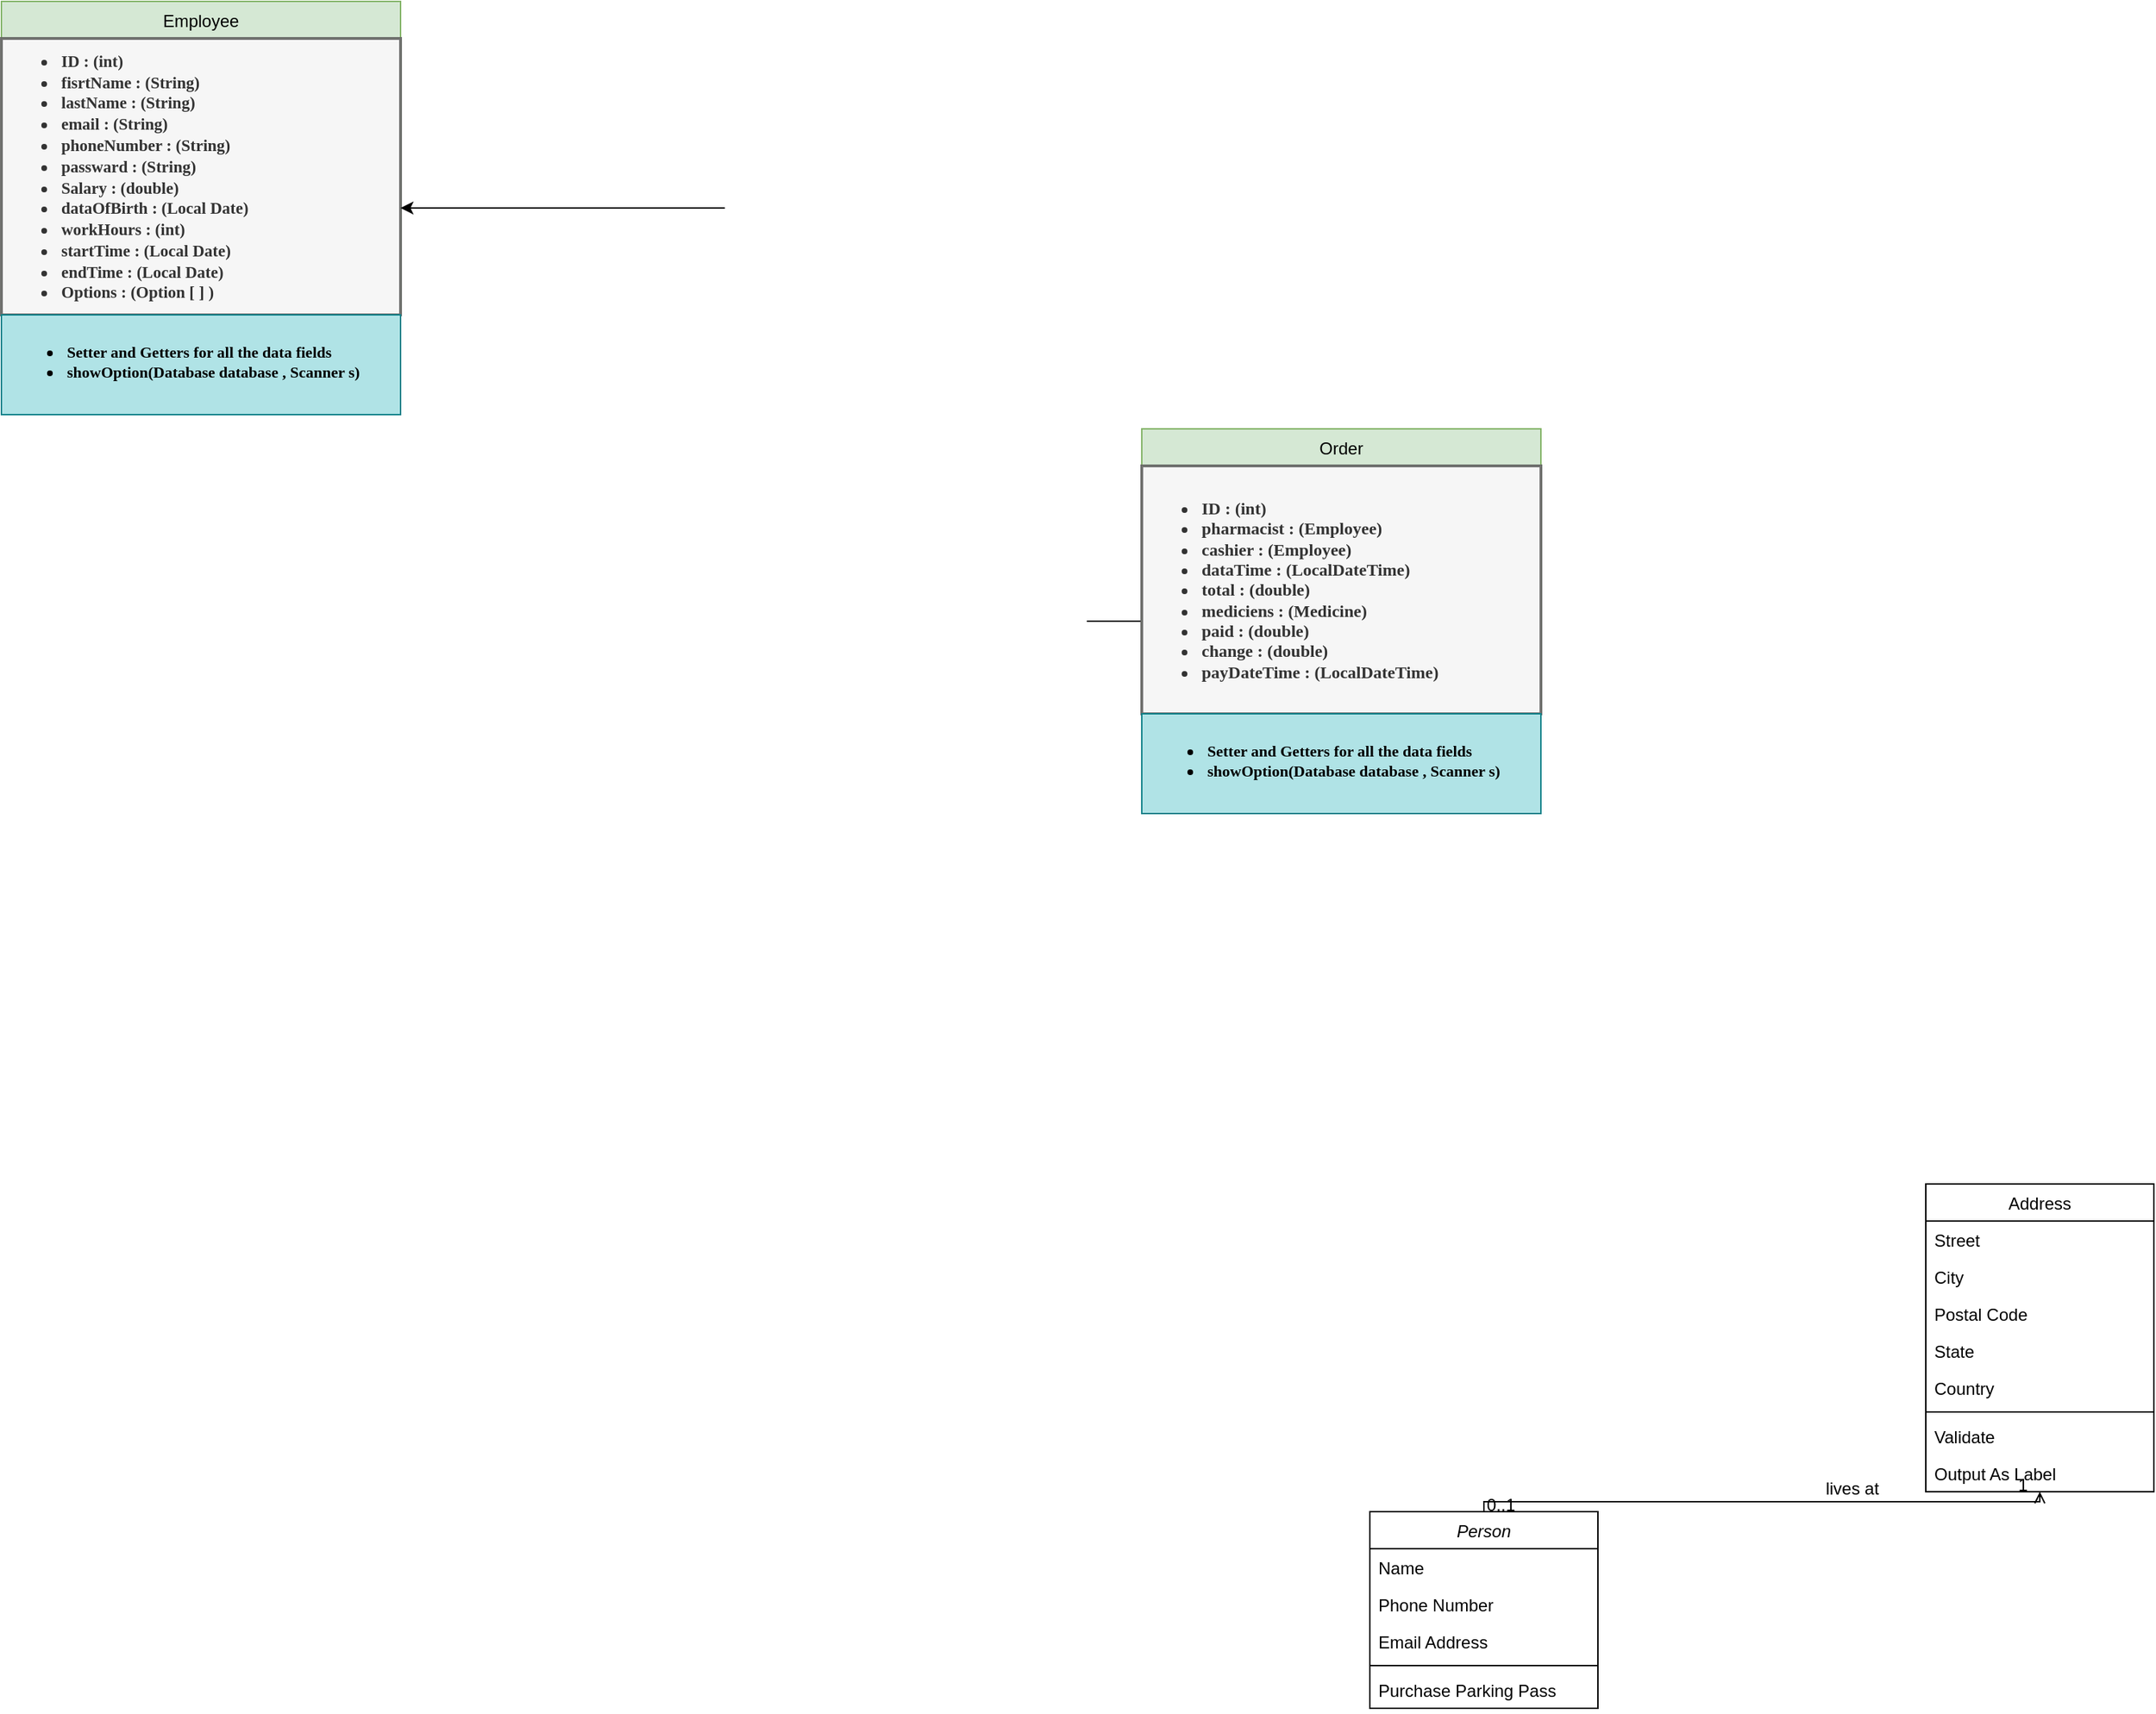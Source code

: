 <mxfile version="26.2.15">
  <diagram id="C5RBs43oDa-KdzZeNtuy" name="Page-1">
    <mxGraphModel dx="2316" dy="2063" grid="1" gridSize="10" guides="1" tooltips="1" connect="1" arrows="1" fold="1" page="1" pageScale="1" pageWidth="827" pageHeight="1169" math="0" shadow="0">
      <root>
        <mxCell id="WIyWlLk6GJQsqaUBKTNV-0" />
        <mxCell id="WIyWlLk6GJQsqaUBKTNV-1" parent="WIyWlLk6GJQsqaUBKTNV-0" />
        <mxCell id="zkfFHV4jXpPFQw0GAbJ--0" value="Person" style="swimlane;fontStyle=2;align=center;verticalAlign=top;childLayout=stackLayout;horizontal=1;startSize=26;horizontalStack=0;resizeParent=1;resizeLast=0;collapsible=1;marginBottom=0;rounded=0;shadow=0;strokeWidth=1;" parent="WIyWlLk6GJQsqaUBKTNV-1" vertex="1">
          <mxGeometry x="210" y="-40" width="160" height="138" as="geometry">
            <mxRectangle x="230" y="140" width="160" height="26" as="alternateBounds" />
          </mxGeometry>
        </mxCell>
        <mxCell id="zkfFHV4jXpPFQw0GAbJ--1" value="Name" style="text;align=left;verticalAlign=top;spacingLeft=4;spacingRight=4;overflow=hidden;rotatable=0;points=[[0,0.5],[1,0.5]];portConstraint=eastwest;" parent="zkfFHV4jXpPFQw0GAbJ--0" vertex="1">
          <mxGeometry y="26" width="160" height="26" as="geometry" />
        </mxCell>
        <mxCell id="zkfFHV4jXpPFQw0GAbJ--2" value="Phone Number" style="text;align=left;verticalAlign=top;spacingLeft=4;spacingRight=4;overflow=hidden;rotatable=0;points=[[0,0.5],[1,0.5]];portConstraint=eastwest;rounded=0;shadow=0;html=0;" parent="zkfFHV4jXpPFQw0GAbJ--0" vertex="1">
          <mxGeometry y="52" width="160" height="26" as="geometry" />
        </mxCell>
        <mxCell id="zkfFHV4jXpPFQw0GAbJ--3" value="Email Address" style="text;align=left;verticalAlign=top;spacingLeft=4;spacingRight=4;overflow=hidden;rotatable=0;points=[[0,0.5],[1,0.5]];portConstraint=eastwest;rounded=0;shadow=0;html=0;" parent="zkfFHV4jXpPFQw0GAbJ--0" vertex="1">
          <mxGeometry y="78" width="160" height="26" as="geometry" />
        </mxCell>
        <mxCell id="zkfFHV4jXpPFQw0GAbJ--4" value="" style="line;html=1;strokeWidth=1;align=left;verticalAlign=middle;spacingTop=-1;spacingLeft=3;spacingRight=3;rotatable=0;labelPosition=right;points=[];portConstraint=eastwest;" parent="zkfFHV4jXpPFQw0GAbJ--0" vertex="1">
          <mxGeometry y="104" width="160" height="8" as="geometry" />
        </mxCell>
        <mxCell id="zkfFHV4jXpPFQw0GAbJ--5" value="Purchase Parking Pass" style="text;align=left;verticalAlign=top;spacingLeft=4;spacingRight=4;overflow=hidden;rotatable=0;points=[[0,0.5],[1,0.5]];portConstraint=eastwest;" parent="zkfFHV4jXpPFQw0GAbJ--0" vertex="1">
          <mxGeometry y="112" width="160" height="26" as="geometry" />
        </mxCell>
        <mxCell id="zkfFHV4jXpPFQw0GAbJ--6" value="Employee&#xa;" style="swimlane;fontStyle=0;align=center;verticalAlign=top;childLayout=stackLayout;horizontal=1;startSize=26;horizontalStack=0;resizeParent=1;resizeLast=0;collapsible=1;marginBottom=0;rounded=0;shadow=0;strokeWidth=1;fillColor=#d5e8d4;strokeColor=#82b366;" parent="WIyWlLk6GJQsqaUBKTNV-1" vertex="1">
          <mxGeometry x="-750" y="-1100" width="280" height="290" as="geometry">
            <mxRectangle x="80" y="300" width="160" height="26" as="alternateBounds" />
          </mxGeometry>
        </mxCell>
        <mxCell id="WgGUt43hXaZNzCQ49IRl-14" value="&lt;ul&gt;&lt;li&gt;&lt;b&gt;&lt;font face=&quot;Garamond&quot; style=&quot;font-size: 11.5px;&quot;&gt;ID : (int)&lt;/font&gt;&lt;/b&gt;&lt;/li&gt;&lt;li&gt;&lt;b&gt;&lt;font face=&quot;Garamond&quot; style=&quot;font-size: 11.5px;&quot;&gt;fisrtName : (String)&lt;/font&gt;&lt;/b&gt;&lt;/li&gt;&lt;li&gt;&lt;b&gt;&lt;font face=&quot;Garamond&quot; style=&quot;font-size: 11.5px;&quot;&gt;lastName : (String)&lt;/font&gt;&lt;/b&gt;&lt;/li&gt;&lt;li&gt;&lt;b&gt;&lt;font face=&quot;Garamond&quot; style=&quot;font-size: 11.5px;&quot;&gt;email : (String)&lt;/font&gt;&lt;/b&gt;&lt;/li&gt;&lt;li&gt;&lt;b&gt;&lt;font face=&quot;Garamond&quot; style=&quot;font-size: 11.5px;&quot;&gt;phoneNumber : (String)&lt;/font&gt;&lt;/b&gt;&lt;/li&gt;&lt;li&gt;&lt;b&gt;&lt;font face=&quot;Garamond&quot; style=&quot;font-size: 11.5px;&quot;&gt;passward : (String)&lt;/font&gt;&lt;/b&gt;&lt;/li&gt;&lt;li&gt;&lt;b&gt;&lt;font face=&quot;Garamond&quot; style=&quot;font-size: 11.5px;&quot;&gt;Salary : (double)&lt;/font&gt;&lt;/b&gt;&lt;/li&gt;&lt;li&gt;&lt;b&gt;&lt;font face=&quot;Garamond&quot; style=&quot;font-size: 11.5px;&quot;&gt;dataOfBirth : (Local Date)&lt;/font&gt;&lt;/b&gt;&lt;/li&gt;&lt;li&gt;&lt;b&gt;&lt;font face=&quot;Garamond&quot; style=&quot;font-size: 11.5px;&quot;&gt;workHours : (int)&lt;/font&gt;&lt;/b&gt;&lt;/li&gt;&lt;li&gt;&lt;b&gt;&lt;font face=&quot;Garamond&quot; style=&quot;font-size: 11.5px;&quot;&gt;startTime : (Local Date)&lt;/font&gt;&lt;/b&gt;&lt;/li&gt;&lt;li&gt;&lt;b&gt;&lt;font face=&quot;Garamond&quot; style=&quot;font-size: 11.5px;&quot;&gt;endTime : (Local Date)&lt;/font&gt;&lt;/b&gt;&lt;/li&gt;&lt;li&gt;&lt;b&gt;&lt;font face=&quot;Garamond&quot; style=&quot;font-size: 11.5px;&quot;&gt;Options : (Option [ ] )&lt;/font&gt;&lt;/b&gt;&lt;/li&gt;&lt;/ul&gt;" style="text;html=1;align=left;verticalAlign=middle;whiteSpace=wrap;rounded=0;strokeWidth=2;opacity=90;glass=0;shadow=0;fillColor=#f5f5f5;fontColor=#333333;strokeColor=#666666;" parent="zkfFHV4jXpPFQw0GAbJ--6" vertex="1">
          <mxGeometry y="26" width="280" height="194" as="geometry" />
        </mxCell>
        <mxCell id="WgGUt43hXaZNzCQ49IRl-19" value="&lt;ul&gt;&lt;li&gt;&lt;font face=&quot;Garamond&quot;&gt;&lt;span style=&quot;font-size: 11px;&quot;&gt;&lt;b&gt;Setter and Getters for all the data fields&amp;nbsp;&lt;/b&gt;&lt;/span&gt;&lt;/font&gt;&lt;/li&gt;&lt;li&gt;&lt;font face=&quot;Garamond&quot;&gt;&lt;span style=&quot;font-size: 11px;&quot;&gt;&lt;b&gt;showOption(Database database , Scanner s)&lt;/b&gt;&lt;/span&gt;&lt;/font&gt;&lt;/li&gt;&lt;/ul&gt;" style="text;strokeColor=#0e8088;fillColor=#b0e3e6;align=left;verticalAlign=top;spacingLeft=4;spacingRight=4;overflow=hidden;rotatable=0;points=[[0,0.5],[1,0.5]];portConstraint=eastwest;whiteSpace=wrap;html=1;" parent="zkfFHV4jXpPFQw0GAbJ--6" vertex="1">
          <mxGeometry y="220" width="280" height="70" as="geometry" />
        </mxCell>
        <mxCell id="zkfFHV4jXpPFQw0GAbJ--17" value="Address" style="swimlane;fontStyle=0;align=center;verticalAlign=top;childLayout=stackLayout;horizontal=1;startSize=26;horizontalStack=0;resizeParent=1;resizeLast=0;collapsible=1;marginBottom=0;rounded=0;shadow=0;strokeWidth=1;" parent="WIyWlLk6GJQsqaUBKTNV-1" vertex="1">
          <mxGeometry x="600" y="-270" width="160" height="216" as="geometry">
            <mxRectangle x="550" y="140" width="160" height="26" as="alternateBounds" />
          </mxGeometry>
        </mxCell>
        <mxCell id="zkfFHV4jXpPFQw0GAbJ--18" value="Street" style="text;align=left;verticalAlign=top;spacingLeft=4;spacingRight=4;overflow=hidden;rotatable=0;points=[[0,0.5],[1,0.5]];portConstraint=eastwest;" parent="zkfFHV4jXpPFQw0GAbJ--17" vertex="1">
          <mxGeometry y="26" width="160" height="26" as="geometry" />
        </mxCell>
        <mxCell id="zkfFHV4jXpPFQw0GAbJ--19" value="City" style="text;align=left;verticalAlign=top;spacingLeft=4;spacingRight=4;overflow=hidden;rotatable=0;points=[[0,0.5],[1,0.5]];portConstraint=eastwest;rounded=0;shadow=0;html=0;" parent="zkfFHV4jXpPFQw0GAbJ--17" vertex="1">
          <mxGeometry y="52" width="160" height="26" as="geometry" />
        </mxCell>
        <mxCell id="zkfFHV4jXpPFQw0GAbJ--21" value="Postal Code" style="text;align=left;verticalAlign=top;spacingLeft=4;spacingRight=4;overflow=hidden;rotatable=0;points=[[0,0.5],[1,0.5]];portConstraint=eastwest;rounded=0;shadow=0;html=0;" parent="zkfFHV4jXpPFQw0GAbJ--17" vertex="1">
          <mxGeometry y="78" width="160" height="26" as="geometry" />
        </mxCell>
        <mxCell id="zkfFHV4jXpPFQw0GAbJ--20" value="State" style="text;align=left;verticalAlign=top;spacingLeft=4;spacingRight=4;overflow=hidden;rotatable=0;points=[[0,0.5],[1,0.5]];portConstraint=eastwest;rounded=0;shadow=0;html=0;" parent="zkfFHV4jXpPFQw0GAbJ--17" vertex="1">
          <mxGeometry y="104" width="160" height="26" as="geometry" />
        </mxCell>
        <mxCell id="zkfFHV4jXpPFQw0GAbJ--22" value="Country" style="text;align=left;verticalAlign=top;spacingLeft=4;spacingRight=4;overflow=hidden;rotatable=0;points=[[0,0.5],[1,0.5]];portConstraint=eastwest;rounded=0;shadow=0;html=0;" parent="zkfFHV4jXpPFQw0GAbJ--17" vertex="1">
          <mxGeometry y="130" width="160" height="26" as="geometry" />
        </mxCell>
        <mxCell id="zkfFHV4jXpPFQw0GAbJ--23" value="" style="line;html=1;strokeWidth=1;align=left;verticalAlign=middle;spacingTop=-1;spacingLeft=3;spacingRight=3;rotatable=0;labelPosition=right;points=[];portConstraint=eastwest;" parent="zkfFHV4jXpPFQw0GAbJ--17" vertex="1">
          <mxGeometry y="156" width="160" height="8" as="geometry" />
        </mxCell>
        <mxCell id="zkfFHV4jXpPFQw0GAbJ--24" value="Validate" style="text;align=left;verticalAlign=top;spacingLeft=4;spacingRight=4;overflow=hidden;rotatable=0;points=[[0,0.5],[1,0.5]];portConstraint=eastwest;" parent="zkfFHV4jXpPFQw0GAbJ--17" vertex="1">
          <mxGeometry y="164" width="160" height="26" as="geometry" />
        </mxCell>
        <mxCell id="zkfFHV4jXpPFQw0GAbJ--25" value="Output As Label" style="text;align=left;verticalAlign=top;spacingLeft=4;spacingRight=4;overflow=hidden;rotatable=0;points=[[0,0.5],[1,0.5]];portConstraint=eastwest;" parent="zkfFHV4jXpPFQw0GAbJ--17" vertex="1">
          <mxGeometry y="190" width="160" height="26" as="geometry" />
        </mxCell>
        <mxCell id="zkfFHV4jXpPFQw0GAbJ--26" value="" style="endArrow=open;shadow=0;strokeWidth=1;rounded=0;curved=0;endFill=1;edgeStyle=elbowEdgeStyle;elbow=vertical;" parent="WIyWlLk6GJQsqaUBKTNV-1" source="zkfFHV4jXpPFQw0GAbJ--0" target="zkfFHV4jXpPFQw0GAbJ--17" edge="1">
          <mxGeometry x="0.5" y="41" relative="1" as="geometry">
            <mxPoint x="380" y="192" as="sourcePoint" />
            <mxPoint x="540" y="192" as="targetPoint" />
            <mxPoint x="-40" y="32" as="offset" />
          </mxGeometry>
        </mxCell>
        <mxCell id="zkfFHV4jXpPFQw0GAbJ--27" value="0..1" style="resizable=0;align=left;verticalAlign=bottom;labelBackgroundColor=none;fontSize=12;" parent="zkfFHV4jXpPFQw0GAbJ--26" connectable="0" vertex="1">
          <mxGeometry x="-1" relative="1" as="geometry">
            <mxPoint y="4" as="offset" />
          </mxGeometry>
        </mxCell>
        <mxCell id="zkfFHV4jXpPFQw0GAbJ--28" value="1" style="resizable=0;align=right;verticalAlign=bottom;labelBackgroundColor=none;fontSize=12;" parent="zkfFHV4jXpPFQw0GAbJ--26" connectable="0" vertex="1">
          <mxGeometry x="1" relative="1" as="geometry">
            <mxPoint x="-7" y="4" as="offset" />
          </mxGeometry>
        </mxCell>
        <mxCell id="zkfFHV4jXpPFQw0GAbJ--29" value="lives at" style="text;html=1;resizable=0;points=[];;align=center;verticalAlign=middle;labelBackgroundColor=none;rounded=0;shadow=0;strokeWidth=1;fontSize=12;" parent="zkfFHV4jXpPFQw0GAbJ--26" vertex="1" connectable="0">
          <mxGeometry x="0.5" y="49" relative="1" as="geometry">
            <mxPoint x="-38" y="40" as="offset" />
          </mxGeometry>
        </mxCell>
        <mxCell id="PEsWNSJfB0jqkQA5xZhw-9" style="edgeStyle=orthogonalEdgeStyle;rounded=0;orthogonalLoop=1;jettySize=auto;html=1;entryX=1;entryY=0.5;entryDx=0;entryDy=0;" edge="1" parent="WIyWlLk6GJQsqaUBKTNV-1" source="PEsWNSJfB0jqkQA5xZhw-0" target="zkfFHV4jXpPFQw0GAbJ--6">
          <mxGeometry relative="1" as="geometry" />
        </mxCell>
        <mxCell id="PEsWNSJfB0jqkQA5xZhw-0" value="Order" style="swimlane;fontStyle=0;align=center;verticalAlign=top;childLayout=stackLayout;horizontal=1;startSize=26;horizontalStack=0;resizeParent=1;resizeLast=0;collapsible=1;marginBottom=0;rounded=0;shadow=0;strokeWidth=1;fillColor=#d5e8d4;strokeColor=#82b366;" vertex="1" parent="WIyWlLk6GJQsqaUBKTNV-1">
          <mxGeometry x="50" y="-800" width="280" height="270" as="geometry">
            <mxRectangle x="80" y="300" width="160" height="26" as="alternateBounds" />
          </mxGeometry>
        </mxCell>
        <mxCell id="PEsWNSJfB0jqkQA5xZhw-1" value="&lt;ul&gt;&lt;li&gt;&lt;font face=&quot;Garamond&quot;&gt;&lt;b&gt;ID : (int)&lt;/b&gt;&lt;/font&gt;&lt;/li&gt;&lt;li&gt;&lt;font face=&quot;Garamond&quot;&gt;&lt;b&gt;pharmacist : (Employee)&lt;/b&gt;&lt;/font&gt;&lt;/li&gt;&lt;li&gt;&lt;font face=&quot;Garamond&quot;&gt;&lt;b&gt;cashier : (Employee)&lt;/b&gt;&lt;/font&gt;&lt;/li&gt;&lt;li&gt;&lt;font face=&quot;Garamond&quot;&gt;&lt;b&gt;dataTime : (LocalDateTime)&lt;/b&gt;&lt;/font&gt;&lt;/li&gt;&lt;li&gt;&lt;font face=&quot;Garamond&quot;&gt;&lt;b&gt;total : (double)&lt;/b&gt;&lt;/font&gt;&lt;/li&gt;&lt;li&gt;&lt;font face=&quot;Garamond&quot;&gt;&lt;b&gt;mediciens : (Medicine)&lt;br&gt;&lt;/b&gt;&lt;/font&gt;&lt;/li&gt;&lt;li&gt;&lt;font face=&quot;Garamond&quot;&gt;&lt;b&gt;paid : (double)&lt;/b&gt;&lt;/font&gt;&lt;/li&gt;&lt;li&gt;&lt;font face=&quot;Garamond&quot;&gt;&lt;b&gt;change : (double)&lt;/b&gt;&lt;/font&gt;&lt;/li&gt;&lt;li&gt;&lt;font face=&quot;Garamond&quot;&gt;&lt;b&gt;payDateTime : (LocalDateTime)&lt;/b&gt;&lt;/font&gt;&lt;/li&gt;&lt;/ul&gt;" style="text;html=1;align=left;verticalAlign=middle;whiteSpace=wrap;rounded=0;strokeWidth=2;opacity=90;glass=0;shadow=0;fillColor=#f5f5f5;fontColor=#333333;strokeColor=#666666;" vertex="1" parent="PEsWNSJfB0jqkQA5xZhw-0">
          <mxGeometry y="26" width="280" height="174" as="geometry" />
        </mxCell>
        <mxCell id="PEsWNSJfB0jqkQA5xZhw-2" value="&lt;ul&gt;&lt;li&gt;&lt;font face=&quot;Garamond&quot;&gt;&lt;span style=&quot;font-size: 11px;&quot;&gt;&lt;b&gt;Setter and Getters for all the data fields&amp;nbsp;&lt;/b&gt;&lt;/span&gt;&lt;/font&gt;&lt;/li&gt;&lt;li&gt;&lt;font face=&quot;Garamond&quot;&gt;&lt;span style=&quot;font-size: 11px;&quot;&gt;&lt;b&gt;showOption(Database database , Scanner s)&lt;/b&gt;&lt;/span&gt;&lt;/font&gt;&lt;/li&gt;&lt;/ul&gt;" style="text;strokeColor=#0e8088;fillColor=#b0e3e6;align=left;verticalAlign=top;spacingLeft=4;spacingRight=4;overflow=hidden;rotatable=0;points=[[0,0.5],[1,0.5]];portConstraint=eastwest;whiteSpace=wrap;html=1;" vertex="1" parent="PEsWNSJfB0jqkQA5xZhw-0">
          <mxGeometry y="200" width="280" height="70" as="geometry" />
        </mxCell>
      </root>
    </mxGraphModel>
  </diagram>
</mxfile>
